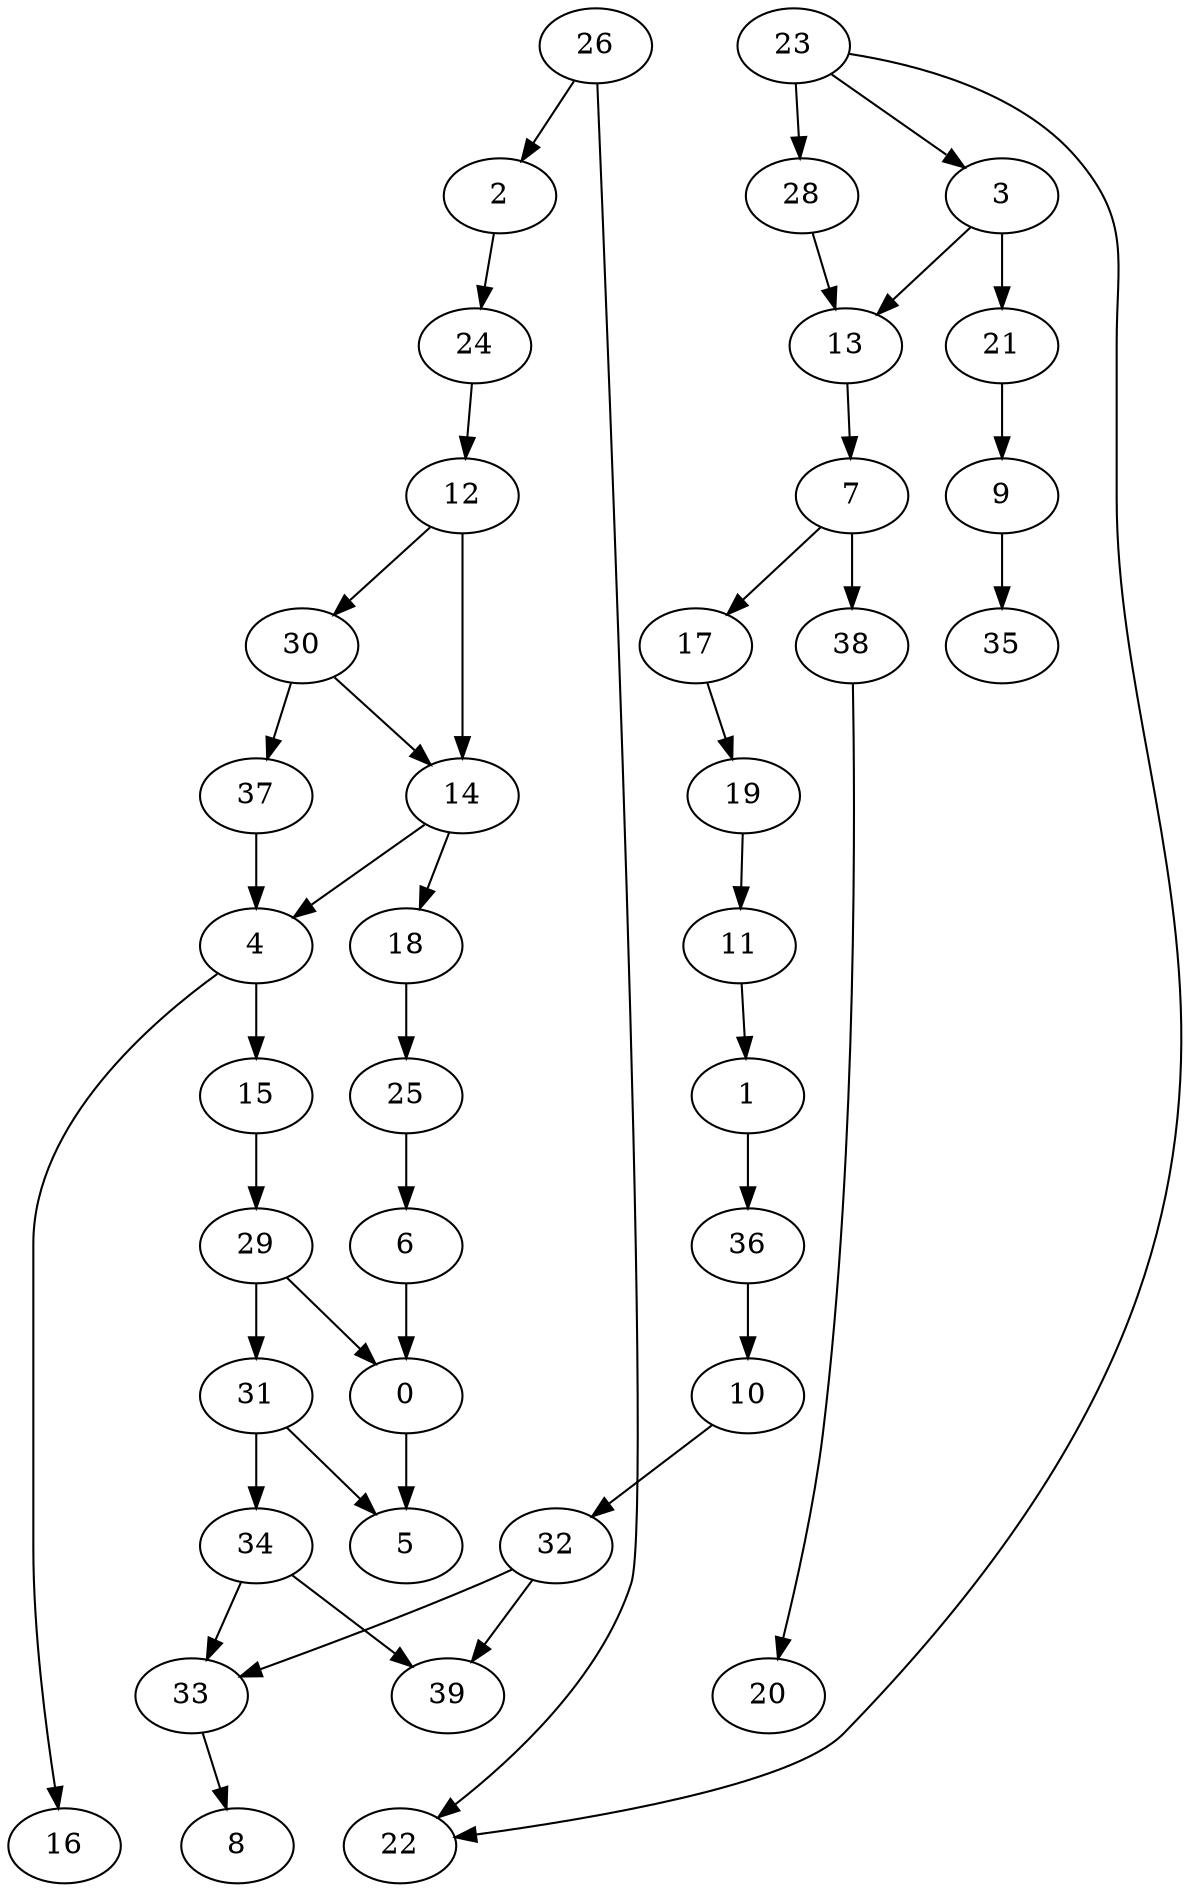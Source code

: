 digraph G {
    0;
    5;
    1;
    36;
    10;
    32;
    33;
    39;
    2;
    24;
    12;
    30;
    14;
    37;
    4;
    18;
    3;
    13;
    21;
    7;
    9;
    17;
    38;
    35;
    19;
    20;
    15;
    16;
    29;
    31;
    34;
    6;
    11;
    8;
    25;
    23;
    22;
    28;
    26;
    0 -> 5 [weight=1];
    1 -> 36 [weight=0];
    36 -> 10 [weight=0];
    10 -> 32 [weight=0];
    32 -> 33 [weight=0];
    32 -> 39 [weight=0];
    33 -> 8 [weight=0];
    2 -> 24 [weight=0];
    24 -> 12 [weight=0];
    12 -> 30 [weight=0];
    12 -> 14 [weight=1];
    30 -> 14 [weight=0];
    30 -> 37 [weight=0];
    14 -> 4 [weight=0];
    14 -> 18 [weight=0];
    37 -> 4 [weight=0];
    4 -> 15 [weight=1];
    4 -> 16 [weight=0];
    18 -> 25 [weight=0];
    3 -> 13 [weight=0];
    3 -> 21 [weight=0];
    13 -> 7 [weight=0];
    21 -> 9 [weight=0];
    7 -> 17 [weight=0];
    7 -> 38 [weight=0];
    9 -> 35 [weight=1];
    17 -> 19 [weight=0];
    38 -> 20 [weight=0];
    19 -> 11 [weight=0];
    15 -> 29 [weight=0];
    29 -> 0 [weight=0];
    29 -> 31 [weight=0];
    31 -> 5 [weight=0];
    31 -> 34 [weight=1];
    34 -> 33 [weight=0];
    34 -> 39 [weight=0];
    6 -> 0 [weight=0];
    11 -> 1 [weight=0];
    25 -> 6 [weight=0];
    23 -> 3 [weight=0];
    23 -> 22 [weight=0];
    23 -> 28 [weight=0];
    28 -> 13 [weight=0];
    26 -> 2 [weight=0];
    26 -> 22 [weight=0];
}
